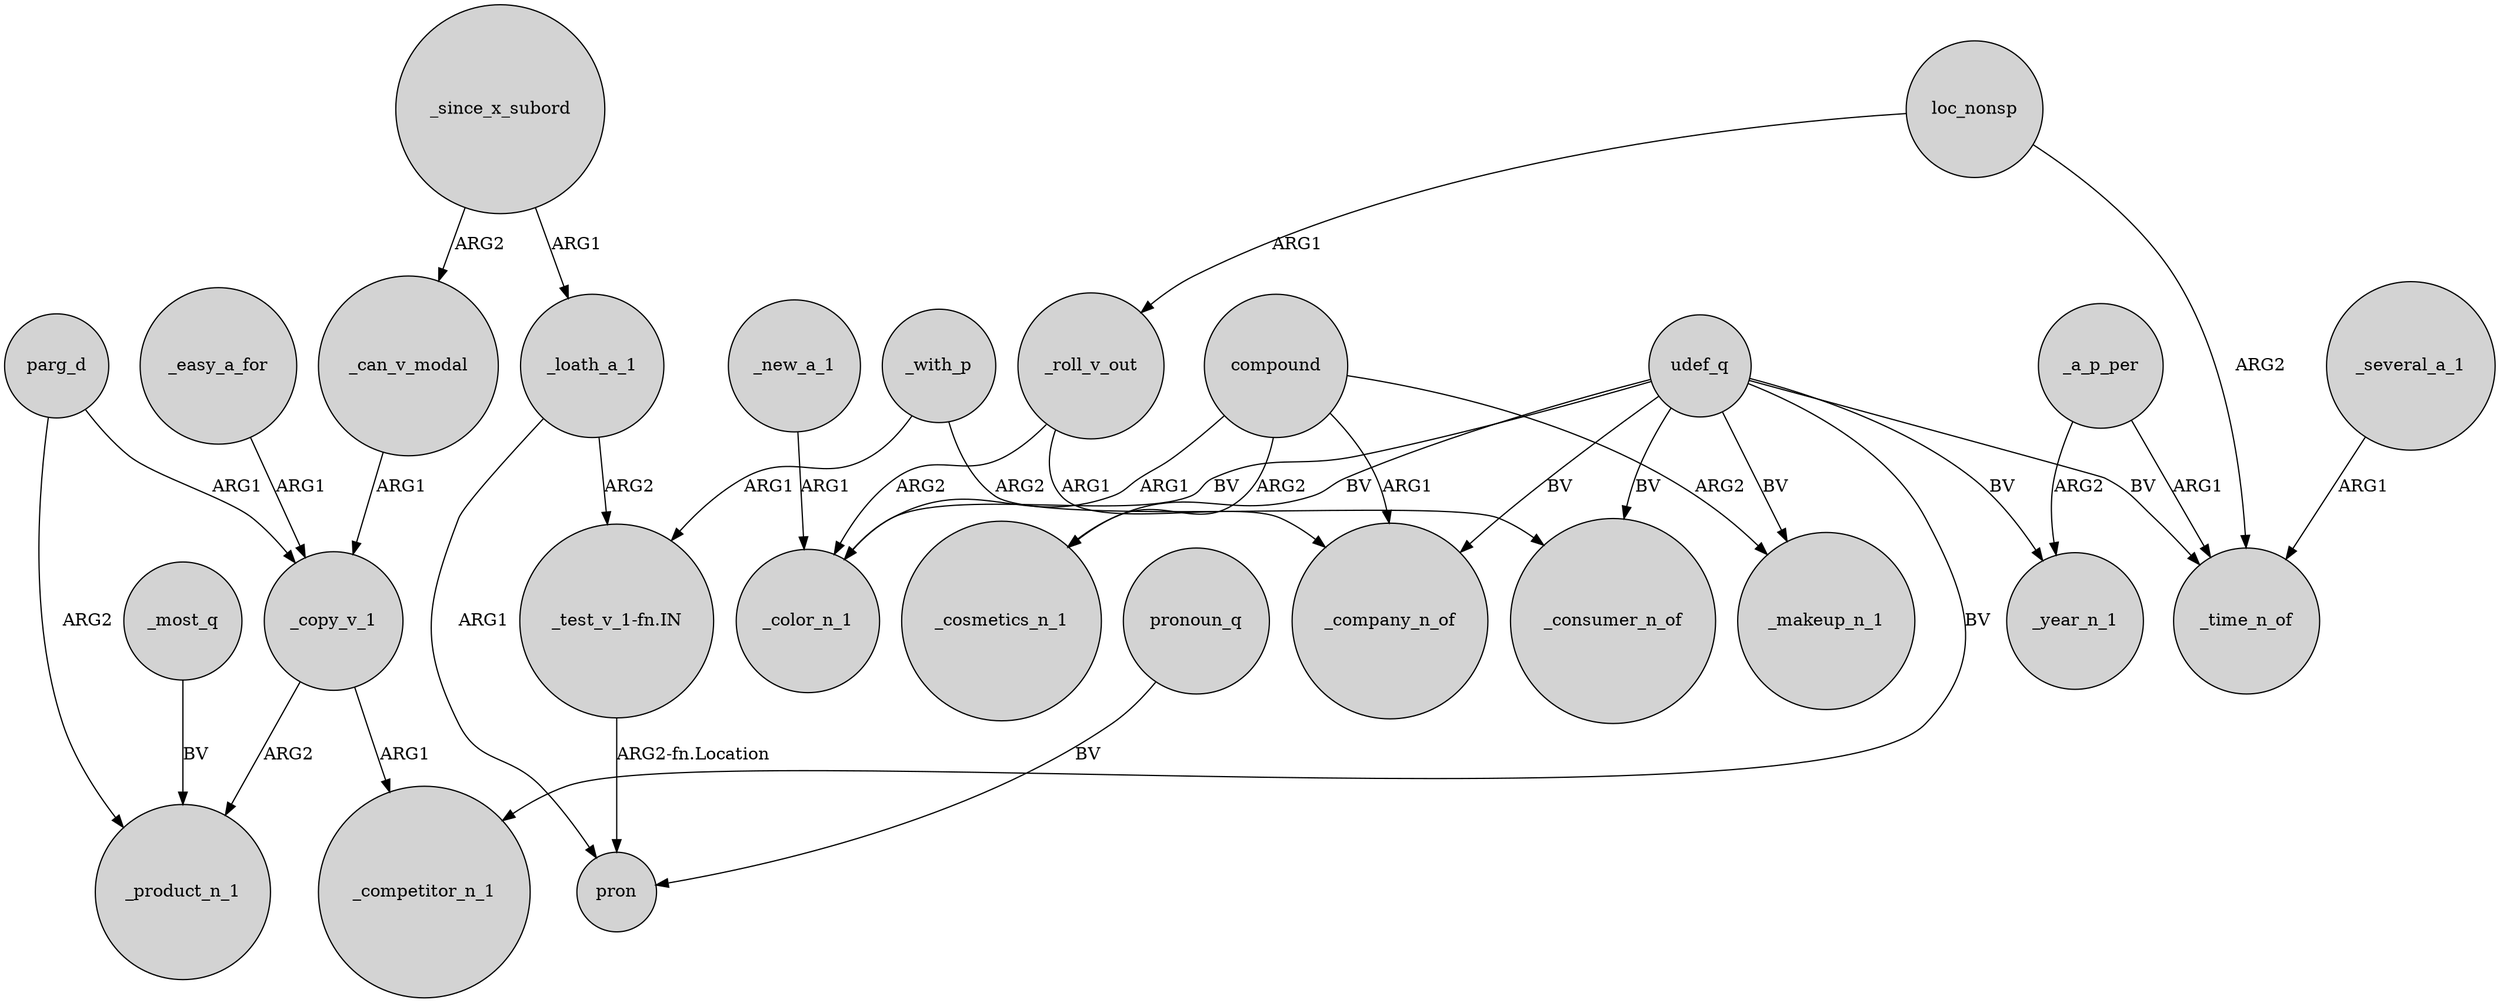 digraph {
	node [shape=circle style=filled]
	_roll_v_out -> _color_n_1 [label=ARG2]
	parg_d -> _product_n_1 [label=ARG2]
	_with_p -> _consumer_n_of [label=ARG2]
	_copy_v_1 -> _competitor_n_1 [label=ARG1]
	_a_p_per -> _year_n_1 [label=ARG2]
	compound -> _color_n_1 [label=ARG1]
	udef_q -> _color_n_1 [label=BV]
	loc_nonsp -> _time_n_of [label=ARG2]
	_several_a_1 -> _time_n_of [label=ARG1]
	_a_p_per -> _time_n_of [label=ARG1]
	_loath_a_1 -> "_test_v_1-fn.IN" [label=ARG2]
	udef_q -> _makeup_n_1 [label=BV]
	compound -> _company_n_of [label=ARG1]
	pronoun_q -> pron [label=BV]
	loc_nonsp -> _roll_v_out [label=ARG1]
	_with_p -> "_test_v_1-fn.IN" [label=ARG1]
	_new_a_1 -> _color_n_1 [label=ARG1]
	parg_d -> _copy_v_1 [label=ARG1]
	udef_q -> _time_n_of [label=BV]
	_easy_a_for -> _copy_v_1 [label=ARG1]
	_since_x_subord -> _loath_a_1 [label=ARG1]
	_roll_v_out -> _company_n_of [label=ARG1]
	udef_q -> _consumer_n_of [label=BV]
	udef_q -> _cosmetics_n_1 [label=BV]
	udef_q -> _year_n_1 [label=BV]
	"_test_v_1-fn.IN" -> pron [label="ARG2-fn.Location"]
	compound -> _cosmetics_n_1 [label=ARG2]
	udef_q -> _company_n_of [label=BV]
	_most_q -> _product_n_1 [label=BV]
	_copy_v_1 -> _product_n_1 [label=ARG2]
	udef_q -> _competitor_n_1 [label=BV]
	_since_x_subord -> _can_v_modal [label=ARG2]
	_can_v_modal -> _copy_v_1 [label=ARG1]
	_loath_a_1 -> pron [label=ARG1]
	compound -> _makeup_n_1 [label=ARG2]
}
